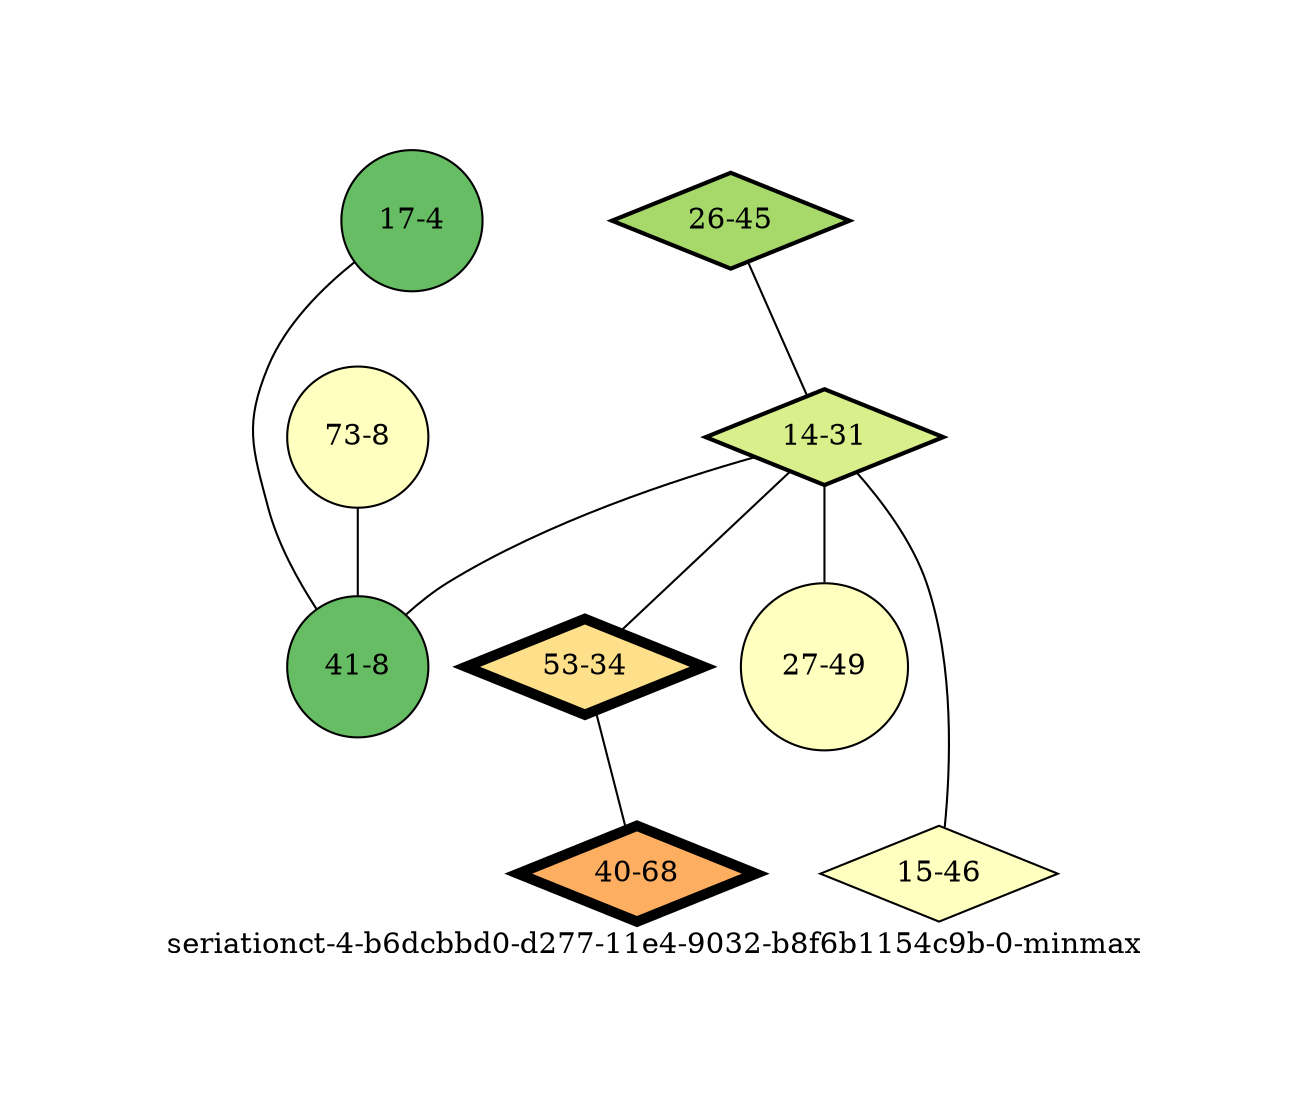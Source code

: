 strict graph "seriationct-4-b6dcbbd0-d277-11e4-9032-b8f6b1154c9b-0-minmax" {
labelloc=b;
ratio=auto;
pad="1.0";
label="seriationct-4-b6dcbbd0-d277-11e4-9032-b8f6b1154c9b-0-minmax";
node [width="0.3", shape=circle, height="0.3", style=filled, label=""];
0 [xCoordinate="4.0", appears_in_slice=1, yCoordinate="17.0", level=grandchild, colorscheme=rdylgn11, child_of="assemblage-59-24", short_label="17-4", label="17-4", shape=circle, fillcolor=9, size="30.2319501319", parent_node="assemblage-59-24", id=0, penwidth="1.0"];
1 [xCoordinate="45.0", appears_in_slice=2, yCoordinate="26.0", level=child, colorscheme=rdylgn11, child_of=root, short_label="26-45", label="26-45", shape=diamond, fillcolor=8, size="1091.26500361", parent_node="assemblage-9-16", id=1, penwidth="2.0"];
2 [xCoordinate="31.0", appears_in_slice=2, yCoordinate="14.0", level=child, colorscheme=rdylgn11, child_of=root, short_label="14-31", label="14-31", shape=diamond, fillcolor=7, size="1091.26500361", parent_node="assemblage-9-16", id=3, penwidth="2.0"];
3 [xCoordinate="8.0", appears_in_slice=1, yCoordinate="73.0", level=grandchild, colorscheme=rdylgn11, child_of="assemblage-15-46", short_label="73-8", label="73-8", shape=circle, fillcolor=6, size="30.2319501319", parent_node="assemblage-15-46", id=2, penwidth="1.0"];
4 [xCoordinate="34.0", appears_in_slice=5, yCoordinate="53.0", level=child, colorscheme=rdylgn11, child_of=root, short_label="53-34", label="53-34", shape=diamond, fillcolor=5, size="1083.15512106", parent_node="assemblage-9-16", id=4, penwidth="5.0"];
5 [xCoordinate="8.0", appears_in_slice=1, yCoordinate="41.0", level=grandchild, colorscheme=rdylgn11, child_of="assemblage-59-24", short_label="41-8", label="41-8", shape=circle, fillcolor=9, size="30.2319501319", parent_node="assemblage-59-24", id=5, penwidth="1.0"];
6 [xCoordinate="68.0", appears_in_slice=5, yCoordinate="40.0", level=child, colorscheme=rdylgn11, child_of=root, short_label="40-68", label="40-68", shape=diamond, fillcolor=4, size="1083.15512106", parent_node="assemblage-9-16", id=6, penwidth="5.0"];
7 [xCoordinate="49.0", appears_in_slice=1, yCoordinate="27.0", level=grandchild, colorscheme=rdylgn11, child_of="assemblage-15-46", short_label="27-49", label="27-49", shape=circle, fillcolor=6, size="30.2319501319", parent_node="assemblage-15-46", id=7, penwidth="1.0"];
8 [xCoordinate="46.0", appears_in_slice=1, yCoordinate="15.0", level=child, colorscheme=rdylgn11, child_of=root, short_label="15-46", label="15-46", shape=diamond, fillcolor=6, size="30.2319501319", parent_node="assemblage-9-16", id=8, penwidth="1.0"];
0 -- 5  [inverseweight="224.258800531", weight="0.00445913381162"];
1 -- 2  [inverseweight="191.347683024", weight="0.00522608888803"];
2 -- 8  [inverseweight="1.35319609367", weight="0.738991196234"];
2 -- 4  [inverseweight="6.90842343636", weight="0.144750826178"];
2 -- 5  [inverseweight="5.99746123133", weight="0.166737217871"];
2 -- 7  [inverseweight="0.902636241793", weight="1.10786599706"];
3 -- 5  [inverseweight="0.92235334672", weight="1.08418319677"];
4 -- 6  [inverseweight="612.671919728", weight="0.00163219492815"];
}
